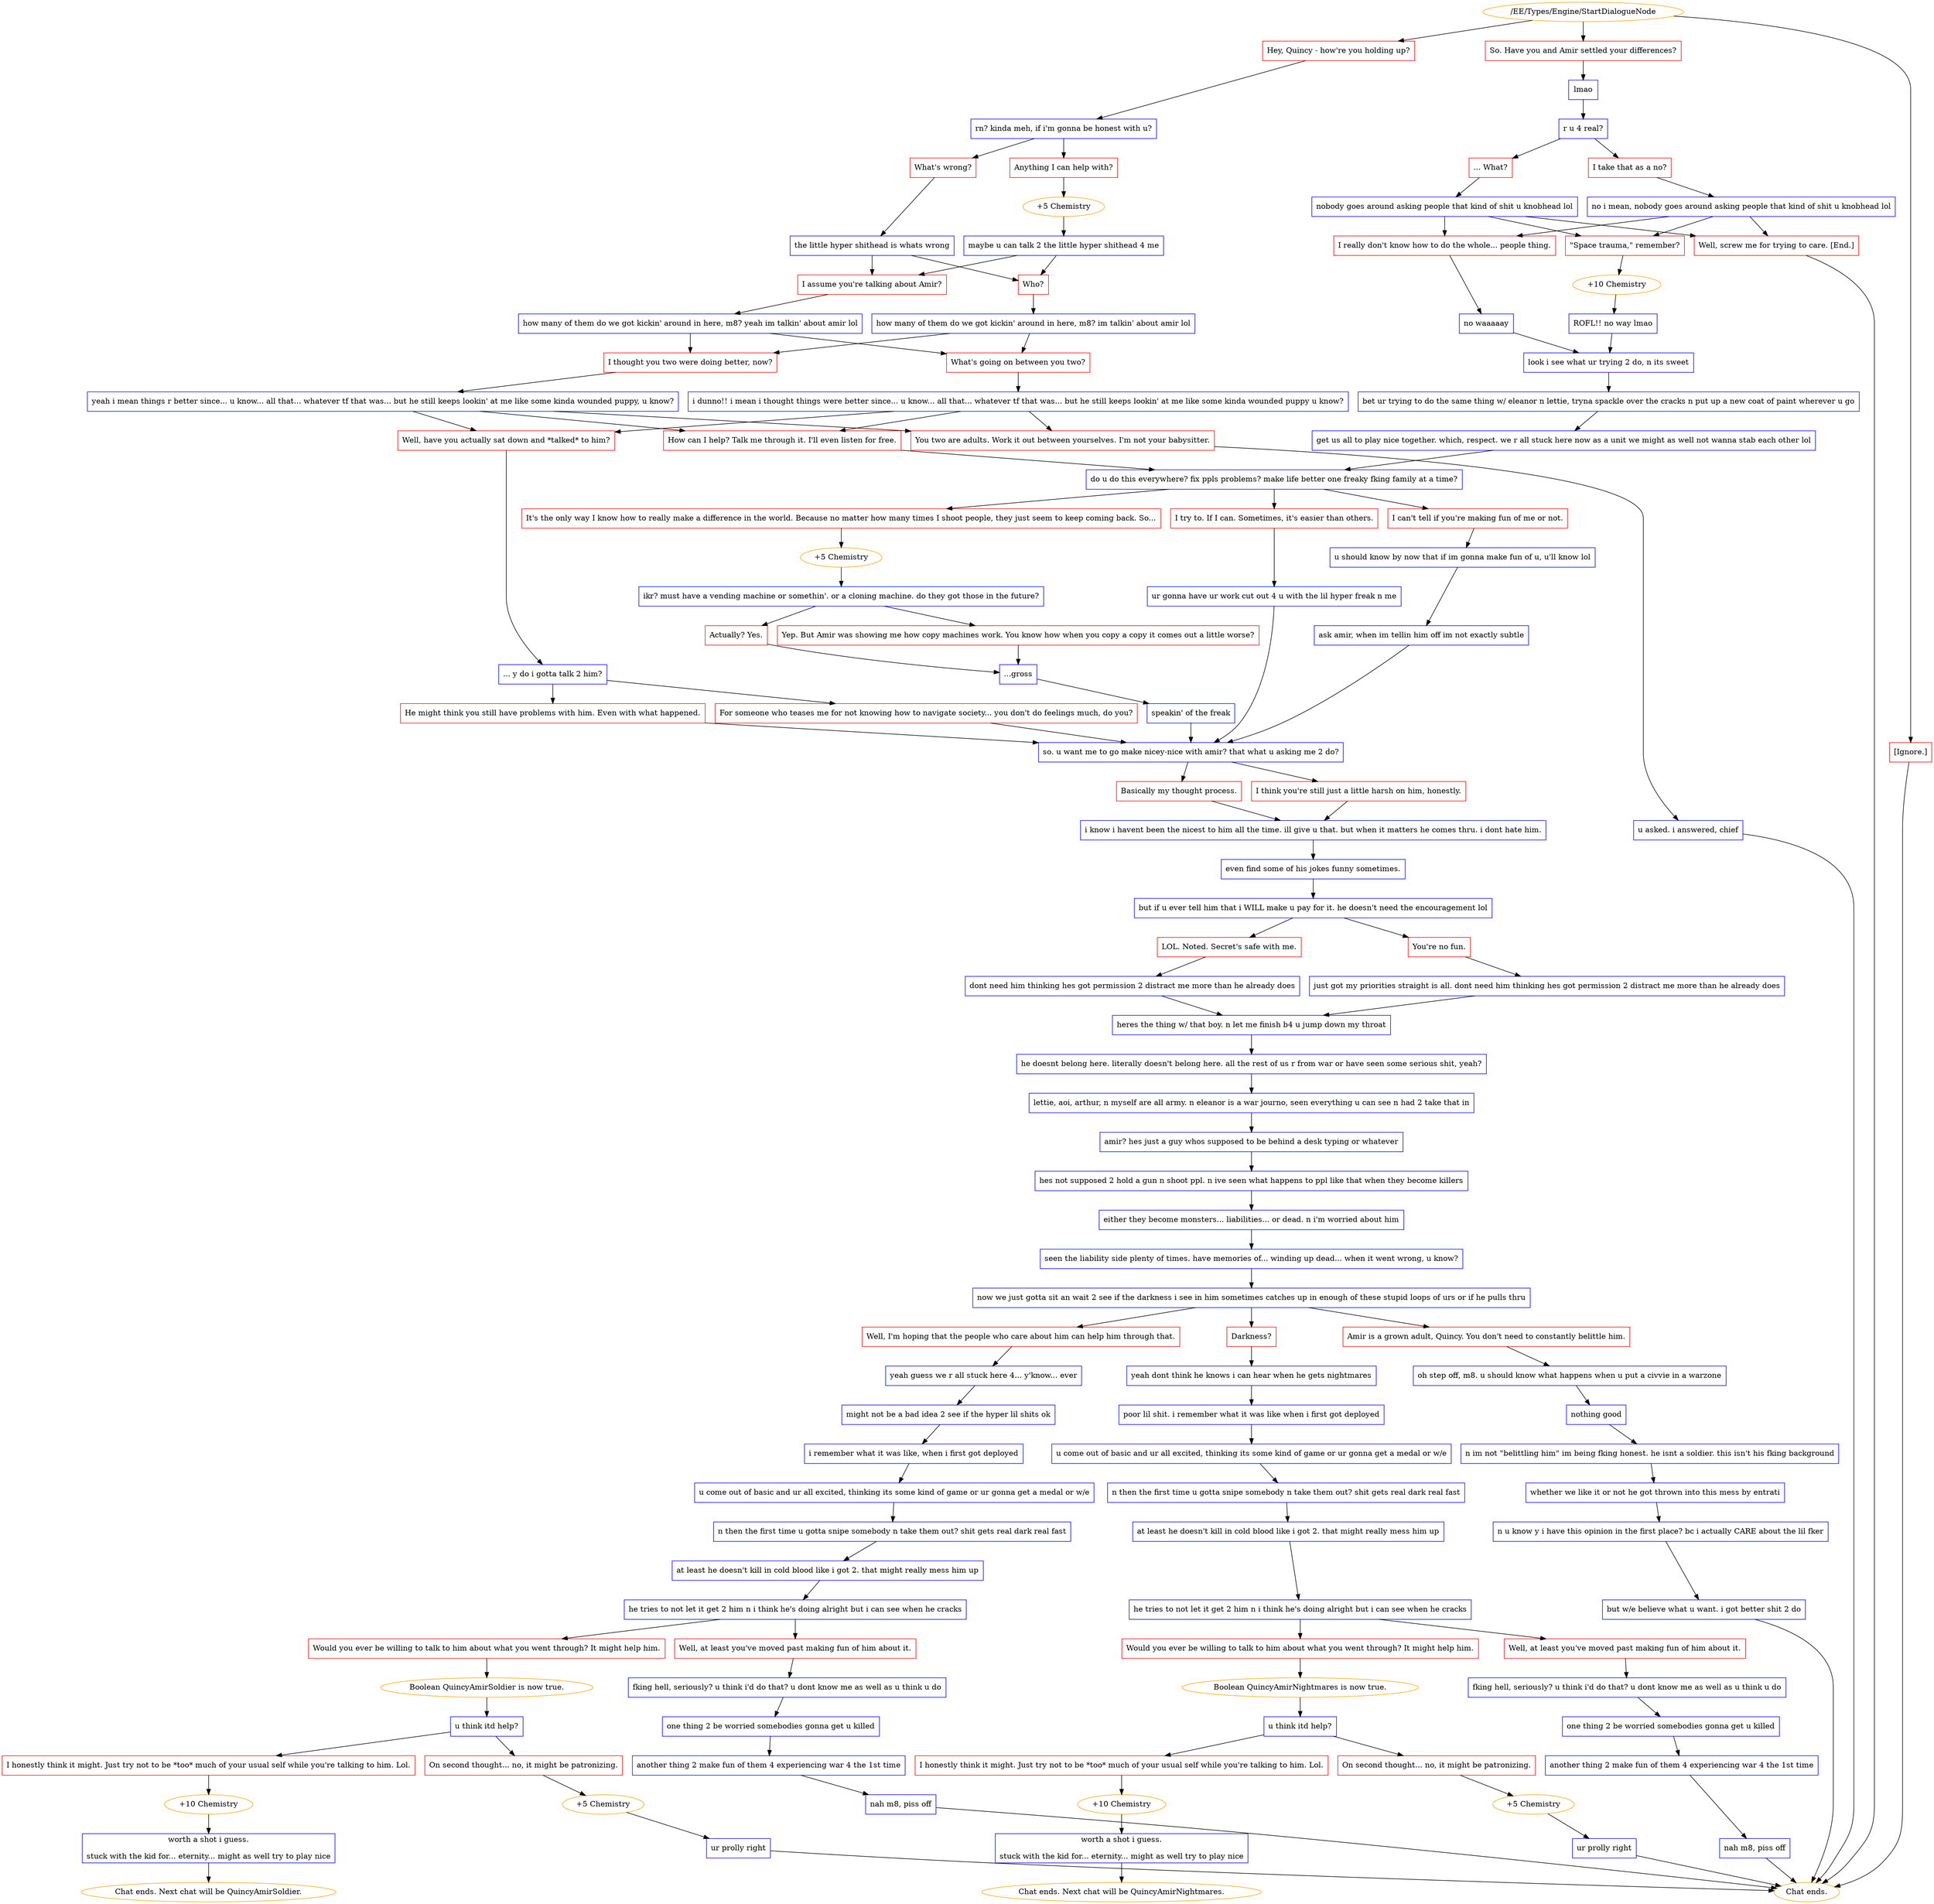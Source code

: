 digraph {
	1714 [label="/EE/Types/Engine/StartDialogueNode",color=orange];
		1714 -> 1715;
		1714 -> 1716;
		1714 -> 1746;
	1715 [label="Hey, Quincy - how're you holding up?",shape=box,color=red];
		1715 -> 1717;
	1716 [label="So. Have you and Amir settled your differences?",shape=box,color=red];
		1716 -> 1718;
	1746 [label="[Ignore.]",shape=box,color=red];
		1746 -> "Chat ends.";
	1717 [label="rn? kinda meh, if i'm gonna be honest with u?",shape=box,color=blue];
		1717 -> 1719;
		1717 -> 1720;
	1718 [label="lmao",shape=box,color=blue];
		1718 -> 1721;
	"Chat ends." [color=orange];
	1719 [label="What's wrong?",shape=box,color=red];
		1719 -> 1724;
	1720 [label="Anything I can help with?",shape=box,color=red];
		1720 -> 1723;
	1721 [label="r u 4 real?",shape=box,color=blue];
		1721 -> 1743;
		1721 -> 1744;
	1724 [label="the little hyper shithead is whats wrong",shape=box,color=blue];
		1724 -> 1725;
		1724 -> 1726;
	1723 [label="+5 Chemistry",color=orange];
		1723 -> 1722;
	1743 [label="... What?",shape=box,color=red];
		1743 -> 1745;
	1744 [label="I take that as a no?",shape=box,color=red];
		1744 -> 1748;
	1725 [label="I assume you're talking about Amir?",shape=box,color=red];
		1725 -> 1727;
	1726 [label="Who?",shape=box,color=red];
		1726 -> 1728;
	1722 [label="maybe u can talk 2 the little hyper shithead 4 me",shape=box,color=blue];
		1722 -> 1725;
		1722 -> 1726;
	1745 [label="nobody goes around asking people that kind of shit u knobhead lol",shape=box,color=blue];
		1745 -> 1749;
		1745 -> 1750;
		1745 -> 1751;
	1748 [label="no i mean, nobody goes around asking people that kind of shit u knobhead lol",shape=box,color=blue];
		1748 -> 1749;
		1748 -> 1750;
		1748 -> 1751;
	1727 [label="how many of them do we got kickin' around in here, m8? yeah im talkin' about amir lol",shape=box,color=blue];
		1727 -> 1729;
		1727 -> 1730;
	1728 [label="how many of them do we got kickin' around in here, m8? im talkin' about amir lol",shape=box,color=blue];
		1728 -> 1729;
		1728 -> 1730;
	1749 [label="I really don't know how to do the whole... people thing.",shape=box,color=red];
		1749 -> 1752;
	1750 [label="\"Space trauma,\" remember?",shape=box,color=red];
		1750 -> 1755;
	1751 [label="Well, screw me for trying to care. [End.]",shape=box,color=red];
		1751 -> "Chat ends.";
	1729 [label="I thought you two were doing better, now?",shape=box,color=red];
		1729 -> 1731;
	1730 [label="What's going on between you two?",shape=box,color=red];
		1730 -> 1732;
	1752 [label="no waaaaay",shape=box,color=blue];
		1752 -> 1741;
	1755 [label="+10 Chemistry",color=orange];
		1755 -> 1753;
	"Chat ends." [color=orange];
	1731 [label="yeah i mean things r better since... u know... all that... whatever tf that was... but he still keeps lookin' at me like some kinda wounded puppy, u know?",shape=box,color=blue];
		1731 -> 1733;
		1731 -> 1734;
		1731 -> 1735;
	1732 [label="i dunno!! i mean i thought things were better since... u know... all that... whatever tf that was... but he still keeps lookin' at me like some kinda wounded puppy u know?",shape=box,color=blue];
		1732 -> 1733;
		1732 -> 1734;
		1732 -> 1735;
	1741 [label="look i see what ur trying 2 do, n its sweet",shape=box,color=blue];
		1741 -> 1742;
	1753 [label="ROFL!! no way lmao",shape=box,color=blue];
		1753 -> 1741;
	1733 [label="Well, have you actually sat down and *talked* to him?",shape=box,color=red];
		1733 -> 1736;
	1734 [label="You two are adults. Work it out between yourselves. I'm not your babysitter.",shape=box,color=red];
		1734 -> 1737;
	1735 [label="How can I help? Talk me through it. I'll even listen for free.",shape=box,color=red];
		1735 -> 1739;
	1742 [label="bet ur trying to do the same thing w/ eleanor n lettie, tryna spackle over the cracks n put up a new coat of paint wherever u go",shape=box,color=blue];
		1742 -> 1740;
	1736 [label="... y do i gotta talk 2 him?",shape=box,color=blue];
		1736 -> 1761;
		1736 -> 1762;
	1737 [label="u asked. i answered, chief",shape=box,color=blue];
		1737 -> "Chat ends.";
	1739 [label="do u do this everywhere? fix ppls problems? make life better one freaky fking family at a time?",shape=box,color=blue];
		1739 -> 1756;
		1739 -> 1759;
		1739 -> 1760;
	1740 [label="get us all to play nice together. which, respect. we r all stuck here now as a unit we might as well not wanna stab each other lol",shape=box,color=blue];
		1740 -> 1739;
	1761 [label="He might think you still have problems with him. Even with what happened.",shape=box,color=red];
		1761 -> 1770;
	1762 [label="For someone who teases me for not knowing how to navigate society... you don't do feelings much, do you?",shape=box,color=red];
		1762 -> 1770;
	"Chat ends." [color=orange];
	1756 [label="I try to. If I can. Sometimes, it's easier than others.",shape=box,color=red];
		1756 -> 1757;
	1759 [label="I can't tell if you're making fun of me or not.",shape=box,color=red];
		1759 -> 1758;
	1760 [label="It's the only way I know how to really make a difference in the world. Because no matter how many times I shoot people, they just seem to keep coming back. So...",shape=box,color=red];
		1760 -> 1765;
	1770 [label="so. u want me to go make nicey-nice with amir? that what u asking me 2 do?",shape=box,color=blue];
		1770 -> 1771;
		1770 -> 1772;
	1757 [label="ur gonna have ur work cut out 4 u with the lil hyper freak n me",shape=box,color=blue];
		1757 -> 1770;
	1758 [label="u should know by now that if im gonna make fun of u, u'll know lol",shape=box,color=blue];
		1758 -> 1764;
	1765 [label="+5 Chemistry",color=orange];
		1765 -> 1763;
	1771 [label="Basically my thought process.",shape=box,color=red];
		1771 -> 1773;
	1772 [label="I think you're still just a little harsh on him, honestly.",shape=box,color=red];
		1772 -> 1773;
	1764 [label="ask amir, when im tellin him off im not exactly subtle",shape=box,color=blue];
		1764 -> 1770;
	1763 [label="ikr? must have a vending machine or somethin'. or a cloning machine. do they got those in the future?",shape=box,color=blue];
		1763 -> 1766;
		1763 -> 1767;
	1773 [label="i know i havent been the nicest to him all the time. ill give u that. but when it matters he comes thru. i dont hate him.",shape=box,color=blue];
		1773 -> 1774;
	1766 [label="Yep. But Amir was showing me how copy machines work. You know how when you copy a copy it comes out a little worse?",shape=box,color=red];
		1766 -> 1768;
	1767 [label="Actually? Yes.",shape=box,color=red];
		1767 -> 1768;
	1774 [label="even find some of his jokes funny sometimes.",shape=box,color=blue];
		1774 -> 1775;
	1768 [label="...gross",shape=box,color=blue];
		1768 -> 1769;
	1775 [label="but if u ever tell him that i WILL make u pay for it. he doesn't need the encouragement lol",shape=box,color=blue];
		1775 -> 1776;
		1775 -> 1777;
	1769 [label="speakin' of the freak",shape=box,color=blue];
		1769 -> 1770;
	1776 [label="LOL. Noted. Secret's safe with me.",shape=box,color=red];
		1776 -> 1778;
	1777 [label="You're no fun.",shape=box,color=red];
		1777 -> 1779;
	1778 [label="dont need him thinking hes got permission 2 distract me more than he already does",shape=box,color=blue];
		1778 -> 1780;
	1779 [label="just got my priorities straight is all. dont need him thinking hes got permission 2 distract me more than he already does",shape=box,color=blue];
		1779 -> 1780;
	1780 [label="heres the thing w/ that boy. n let me finish b4 u jump down my throat",shape=box,color=blue];
		1780 -> 1781;
	1781 [label="he doesnt belong here. literally doesn't belong here. all the rest of us r from war or have seen some serious shit, yeah?",shape=box,color=blue];
		1781 -> 1782;
	1782 [label="lettie, aoi, arthur, n myself are all army. n eleanor is a war journo, seen everything u can see n had 2 take that in",shape=box,color=blue];
		1782 -> 1785;
	1785 [label="amir? hes just a guy whos supposed to be behind a desk typing or whatever",shape=box,color=blue];
		1785 -> 1783;
	1783 [label="hes not supposed 2 hold a gun n shoot ppl. n ive seen what happens to ppl like that when they become killers",shape=box,color=blue];
		1783 -> 1784;
	1784 [label="either they become monsters... liabilities... or dead. n i'm worried about him",shape=box,color=blue];
		1784 -> 1786;
	1786 [label="seen the liability side plenty of times. have memories of... winding up dead... when it went wrong, u know?",shape=box,color=blue];
		1786 -> 1787;
	1787 [label="now we just gotta sit an wait 2 see if the darkness i see in him sometimes catches up in enough of these stupid loops of urs or if he pulls thru",shape=box,color=blue];
		1787 -> 1788;
		1787 -> 1789;
		1787 -> 1790;
	1788 [label="Well, I'm hoping that the people who care about him can help him through that.",shape=box,color=red];
		1788 -> 1798;
	1789 [label="Darkness?",shape=box,color=red];
		1789 -> 1799;
	1790 [label="Amir is a grown adult, Quincy. You don't need to constantly belittle him.",shape=box,color=red];
		1790 -> 1805;
	1798 [label="yeah guess we r all stuck here 4... y'know... ever",shape=box,color=blue];
		1798 -> 1792;
	1799 [label="yeah dont think he knows i can hear when he gets nightmares",shape=box,color=blue];
		1799 -> 1802;
	1805 [label="oh step off, m8. u should know what happens when u put a civvie in a warzone",shape=box,color=blue];
		1805 -> 1808;
	1792 [label="might not be a bad idea 2 see if the hyper lil shits ok",shape=box,color=blue];
		1792 -> 1797;
	1802 [label="poor lil shit. i remember what it was like when i first got deployed",shape=box,color=blue];
		1802 -> 1800;
	1808 [label="nothing good",shape=box,color=blue];
		1808 -> 1806;
	1797 [label="i remember what it was like, when i first got deployed",shape=box,color=blue];
		1797 -> 1793;
	1800 [label="u come out of basic and ur all excited, thinking its some kind of game or ur gonna get a medal or w/e",shape=box,color=blue];
		1800 -> 1804;
	1806 [label="n im not \"belittling him\" im being fking honest. he isnt a soldier. this isn't his fking background",shape=box,color=blue];
		1806 -> 1810;
	1793 [label="u come out of basic and ur all excited, thinking its some kind of game or ur gonna get a medal or w/e",shape=box,color=blue];
		1793 -> 1796;
	1804 [label="n then the first time u gotta snipe somebody n take them out? shit gets real dark real fast",shape=box,color=blue];
		1804 -> 1803;
	1810 [label="whether we like it or not he got thrown into this mess by entrati",shape=box,color=blue];
		1810 -> 1809;
	1796 [label="n then the first time u gotta snipe somebody n take them out? shit gets real dark real fast",shape=box,color=blue];
		1796 -> 1794;
	1803 [label="at least he doesn't kill in cold blood like i got 2. that might really mess him up",shape=box,color=blue];
		1803 -> 1801;
	1809 [label="n u know y i have this opinion in the first place? bc i actually CARE about the lil fker",shape=box,color=blue];
		1809 -> 1807;
	1794 [label="at least he doesn't kill in cold blood like i got 2. that might really mess him up",shape=box,color=blue];
		1794 -> 1791;
	1801 [label="he tries to not let it get 2 him n i think he's doing alright but i can see when he cracks",shape=box,color=blue];
		1801 -> 1812;
		1801 -> 1813;
	1807 [label="but w/e believe what u want. i got better shit 2 do",shape=box,color=blue];
		1807 -> "Chat ends.";
	1791 [label="he tries to not let it get 2 him n i think he's doing alright but i can see when he cracks",shape=box,color=blue];
		1791 -> 1830;
		1791 -> 1829;
	1812 [label="Would you ever be willing to talk to him about what you went through? It might help him.",shape=box,color=red];
		1812 -> 1814;
	1813 [label="Well, at least you've moved past making fun of him about it.",shape=box,color=red];
		1813 -> 1815;
	"Chat ends." [color=orange];
	1830 [label="Would you ever be willing to talk to him about what you went through? It might help him.",shape=box,color=red];
		1830 -> 1831;
	1829 [label="Well, at least you've moved past making fun of him about it.",shape=box,color=red];
		1829 -> 1842;
	1814 [label="Boolean QuincyAmirNightmares is now true.",color=orange];
		1814 -> 1816;
	1815 [label="fking hell, seriously? u think i'd do that? u dont know me as well as u think u do",shape=box,color=blue];
		1815 -> 1818;
	1831 [label="Boolean QuincyAmirSoldier is now true.",color=orange];
		1831 -> 3556;
	1842 [label="fking hell, seriously? u think i'd do that? u dont know me as well as u think u do",shape=box,color=blue];
		1842 -> 1840;
	1816 [label="u think itd help?",shape=box,color=blue];
		1816 -> 1821;
		1816 -> 1822;
	1818 [label="one thing 2 be worried somebodies gonna get u killed",shape=box,color=blue];
		1818 -> 1819;
	3556 [label="u think itd help?",shape=box,color=blue];
		3556 -> 1832;
		3556 -> 1833;
	1840 [label="one thing 2 be worried somebodies gonna get u killed",shape=box,color=blue];
		1840 -> 1841;
	1821 [label="I honestly think it might. Just try not to be *too* much of your usual self while you're talking to him. Lol.",shape=box,color=red];
		1821 -> 1825;
	1822 [label="On second thought... no, it might be patronizing.",shape=box,color=red];
		1822 -> 1826;
	1819 [label="another thing 2 make fun of them 4 experiencing war 4 the 1st time",shape=box,color=blue];
		1819 -> 1817;
	1832 [label="I honestly think it might. Just try not to be *too* much of your usual self while you're talking to him. Lol.",shape=box,color=red];
		1832 -> 1838;
	1833 [label="On second thought... no, it might be patronizing.",shape=box,color=red];
		1833 -> 1836;
	1841 [label="another thing 2 make fun of them 4 experiencing war 4 the 1st time",shape=box,color=blue];
		1841 -> 1843;
	1825 [label="+10 Chemistry",color=orange];
		1825 -> 1823;
	1826 [label="+5 Chemistry",color=orange];
		1826 -> 1824;
	1817 [label="nah m8, piss off",shape=box,color=blue];
		1817 -> "Chat ends.";
	1838 [label="+10 Chemistry",color=orange];
		1838 -> 1834;
	1836 [label="+5 Chemistry",color=orange];
		1836 -> 1835;
	1843 [label="nah m8, piss off",shape=box,color=blue];
		1843 -> "Chat ends.";
	1823 [label="worth a shot i guess.
stuck with the kid for... eternity... might as well try to play nice",shape=box,color=blue];
		1823 -> "Chat ends. Next chat will be QuincyAmirNightmares.";
	1824 [label="ur prolly right",shape=box,color=blue];
		1824 -> "Chat ends.";
	"Chat ends." [color=orange];
	1834 [label="worth a shot i guess.
stuck with the kid for... eternity... might as well try to play nice",shape=box,color=blue];
		1834 -> "Chat ends. Next chat will be QuincyAmirSoldier.";
	1835 [label="ur prolly right",shape=box,color=blue];
		1835 -> "Chat ends.";
	"Chat ends." [color=orange];
	"Chat ends. Next chat will be QuincyAmirNightmares." [color=orange];
	"Chat ends." [color=orange];
	"Chat ends. Next chat will be QuincyAmirSoldier." [color=orange];
	"Chat ends." [color=orange];
}